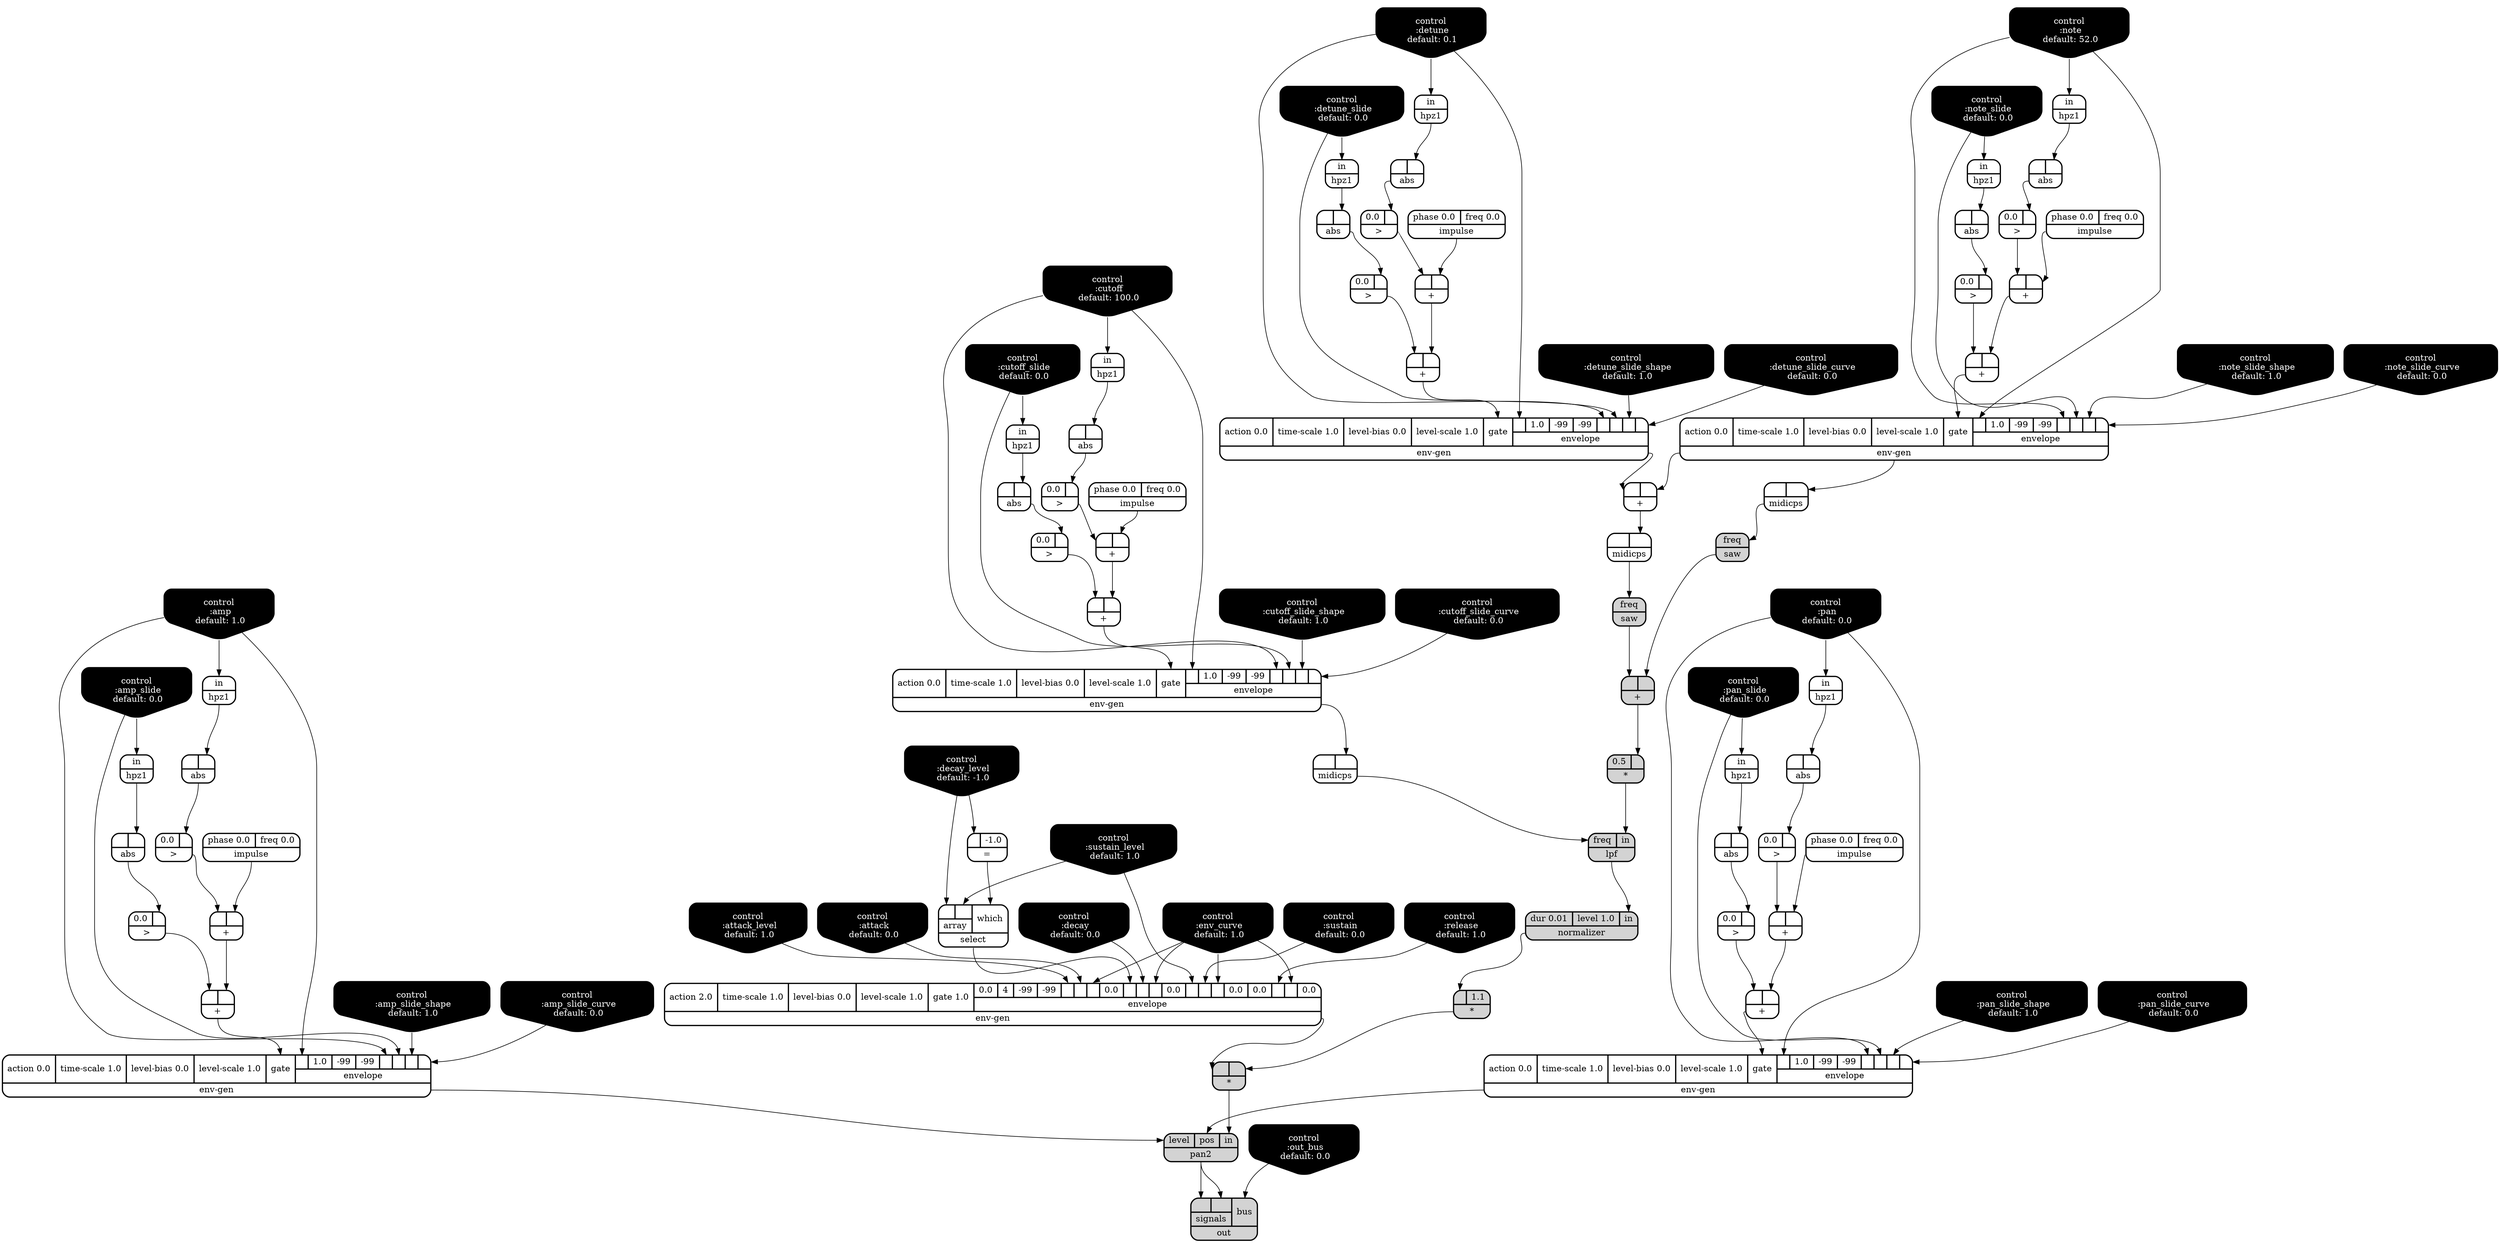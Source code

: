 digraph synthdef {
70 [label = "{{ <b> 0.5|<a> } |<__UG_NAME__>* }" style="filled, bold, rounded"  shape=record rankdir=LR];
82 [label = "{{ <b> |<a> 1.1} |<__UG_NAME__>* }" style="filled, bold, rounded"  shape=record rankdir=LR];
85 [label = "{{ <b> |<a> } |<__UG_NAME__>* }" style="filled, bold, rounded"  shape=record rankdir=LR];
36 [label = "{{ <b> |<a> } |<__UG_NAME__>+ }" style="bold, rounded" shape=record rankdir=LR];
40 [label = "{{ <b> |<a> } |<__UG_NAME__>+ }" style="bold, rounded" shape=record rankdir=LR];
44 [label = "{{ <b> |<a> } |<__UG_NAME__>+ }" style="bold, rounded" shape=record rankdir=LR];
50 [label = "{{ <b> |<a> } |<__UG_NAME__>+ }" style="bold, rounded" shape=record rankdir=LR];
54 [label = "{{ <b> |<a> } |<__UG_NAME__>+ }" style="bold, rounded" shape=record rankdir=LR];
60 [label = "{{ <b> |<a> } |<__UG_NAME__>+ }" style="bold, rounded" shape=record rankdir=LR];
64 [label = "{{ <b> |<a> } |<__UG_NAME__>+ }" style="bold, rounded" shape=record rankdir=LR];
66 [label = "{{ <b> |<a> } |<__UG_NAME__>+ }" style="bold, rounded" shape=record rankdir=LR];
69 [label = "{{ <b> |<a> } |<__UG_NAME__>+ }" style="filled, bold, rounded"  shape=record rankdir=LR];
74 [label = "{{ <b> |<a> } |<__UG_NAME__>+ }" style="bold, rounded" shape=record rankdir=LR];
88 [label = "{{ <b> |<a> } |<__UG_NAME__>+ }" style="bold, rounded" shape=record rankdir=LR];
91 [label = "{{ <b> |<a> } |<__UG_NAME__>+ }" style="bold, rounded" shape=record rankdir=LR];
45 [label = "{{ <b> |<a> -1.0} |<__UG_NAME__>= }" style="bold, rounded" shape=record rankdir=LR];
35 [label = "{{ <b> 0.0|<a> } |<__UG_NAME__>\> }" style="bold, rounded" shape=record rankdir=LR];
39 [label = "{{ <b> 0.0|<a> } |<__UG_NAME__>\> }" style="bold, rounded" shape=record rankdir=LR];
43 [label = "{{ <b> 0.0|<a> } |<__UG_NAME__>\> }" style="bold, rounded" shape=record rankdir=LR];
49 [label = "{{ <b> 0.0|<a> } |<__UG_NAME__>\> }" style="bold, rounded" shape=record rankdir=LR];
53 [label = "{{ <b> 0.0|<a> } |<__UG_NAME__>\> }" style="bold, rounded" shape=record rankdir=LR];
59 [label = "{{ <b> 0.0|<a> } |<__UG_NAME__>\> }" style="bold, rounded" shape=record rankdir=LR];
63 [label = "{{ <b> 0.0|<a> } |<__UG_NAME__>\> }" style="bold, rounded" shape=record rankdir=LR];
73 [label = "{{ <b> 0.0|<a> } |<__UG_NAME__>\> }" style="bold, rounded" shape=record rankdir=LR];
86 [label = "{{ <b> 0.0|<a> } |<__UG_NAME__>\> }" style="bold, rounded" shape=record rankdir=LR];
90 [label = "{{ <b> 0.0|<a> } |<__UG_NAME__>\> }" style="bold, rounded" shape=record rankdir=LR];
30 [label = "{{ <b> |<a> } |<__UG_NAME__>abs }" style="bold, rounded" shape=record rankdir=LR];
34 [label = "{{ <b> |<a> } |<__UG_NAME__>abs }" style="bold, rounded" shape=record rankdir=LR];
38 [label = "{{ <b> |<a> } |<__UG_NAME__>abs }" style="bold, rounded" shape=record rankdir=LR];
42 [label = "{{ <b> |<a> } |<__UG_NAME__>abs }" style="bold, rounded" shape=record rankdir=LR];
48 [label = "{{ <b> |<a> } |<__UG_NAME__>abs }" style="bold, rounded" shape=record rankdir=LR];
52 [label = "{{ <b> |<a> } |<__UG_NAME__>abs }" style="bold, rounded" shape=record rankdir=LR];
62 [label = "{{ <b> |<a> } |<__UG_NAME__>abs }" style="bold, rounded" shape=record rankdir=LR];
72 [label = "{{ <b> |<a> } |<__UG_NAME__>abs }" style="bold, rounded" shape=record rankdir=LR];
79 [label = "{{ <b> |<a> } |<__UG_NAME__>abs }" style="bold, rounded" shape=record rankdir=LR];
89 [label = "{{ <b> |<a> } |<__UG_NAME__>abs }" style="bold, rounded" shape=record rankdir=LR];
0 [label = "control
 :note
 default: 52.0" shape=invhouse style="rounded, filled, bold" fillcolor=black fontcolor=white ]; 
1 [label = "control
 :note_slide
 default: 0.0" shape=invhouse style="rounded, filled, bold" fillcolor=black fontcolor=white ]; 
2 [label = "control
 :note_slide_shape
 default: 1.0" shape=invhouse style="rounded, filled, bold" fillcolor=black fontcolor=white ]; 
3 [label = "control
 :note_slide_curve
 default: 0.0" shape=invhouse style="rounded, filled, bold" fillcolor=black fontcolor=white ]; 
4 [label = "control
 :amp
 default: 1.0" shape=invhouse style="rounded, filled, bold" fillcolor=black fontcolor=white ]; 
5 [label = "control
 :amp_slide
 default: 0.0" shape=invhouse style="rounded, filled, bold" fillcolor=black fontcolor=white ]; 
6 [label = "control
 :amp_slide_shape
 default: 1.0" shape=invhouse style="rounded, filled, bold" fillcolor=black fontcolor=white ]; 
7 [label = "control
 :amp_slide_curve
 default: 0.0" shape=invhouse style="rounded, filled, bold" fillcolor=black fontcolor=white ]; 
8 [label = "control
 :pan
 default: 0.0" shape=invhouse style="rounded, filled, bold" fillcolor=black fontcolor=white ]; 
9 [label = "control
 :pan_slide
 default: 0.0" shape=invhouse style="rounded, filled, bold" fillcolor=black fontcolor=white ]; 
10 [label = "control
 :pan_slide_shape
 default: 1.0" shape=invhouse style="rounded, filled, bold" fillcolor=black fontcolor=white ]; 
11 [label = "control
 :pan_slide_curve
 default: 0.0" shape=invhouse style="rounded, filled, bold" fillcolor=black fontcolor=white ]; 
12 [label = "control
 :attack
 default: 0.0" shape=invhouse style="rounded, filled, bold" fillcolor=black fontcolor=white ]; 
13 [label = "control
 :decay
 default: 0.0" shape=invhouse style="rounded, filled, bold" fillcolor=black fontcolor=white ]; 
14 [label = "control
 :sustain
 default: 0.0" shape=invhouse style="rounded, filled, bold" fillcolor=black fontcolor=white ]; 
15 [label = "control
 :release
 default: 1.0" shape=invhouse style="rounded, filled, bold" fillcolor=black fontcolor=white ]; 
16 [label = "control
 :attack_level
 default: 1.0" shape=invhouse style="rounded, filled, bold" fillcolor=black fontcolor=white ]; 
17 [label = "control
 :decay_level
 default: -1.0" shape=invhouse style="rounded, filled, bold" fillcolor=black fontcolor=white ]; 
18 [label = "control
 :sustain_level
 default: 1.0" shape=invhouse style="rounded, filled, bold" fillcolor=black fontcolor=white ]; 
19 [label = "control
 :env_curve
 default: 1.0" shape=invhouse style="rounded, filled, bold" fillcolor=black fontcolor=white ]; 
20 [label = "control
 :cutoff
 default: 100.0" shape=invhouse style="rounded, filled, bold" fillcolor=black fontcolor=white ]; 
21 [label = "control
 :cutoff_slide
 default: 0.0" shape=invhouse style="rounded, filled, bold" fillcolor=black fontcolor=white ]; 
22 [label = "control
 :cutoff_slide_shape
 default: 1.0" shape=invhouse style="rounded, filled, bold" fillcolor=black fontcolor=white ]; 
23 [label = "control
 :cutoff_slide_curve
 default: 0.0" shape=invhouse style="rounded, filled, bold" fillcolor=black fontcolor=white ]; 
24 [label = "control
 :detune
 default: 0.1" shape=invhouse style="rounded, filled, bold" fillcolor=black fontcolor=white ]; 
25 [label = "control
 :detune_slide
 default: 0.0" shape=invhouse style="rounded, filled, bold" fillcolor=black fontcolor=white ]; 
26 [label = "control
 :detune_slide_shape
 default: 1.0" shape=invhouse style="rounded, filled, bold" fillcolor=black fontcolor=white ]; 
27 [label = "control
 :detune_slide_curve
 default: 0.0" shape=invhouse style="rounded, filled, bold" fillcolor=black fontcolor=white ]; 
28 [label = "control
 :out_bus
 default: 0.0" shape=invhouse style="rounded, filled, bold" fillcolor=black fontcolor=white ]; 
55 [label = "{{ <action> action 0.0|<time____scale> time-scale 1.0|<level____bias> level-bias 0.0|<level____scale> level-scale 1.0|<gate> gate|{{<envelope___control___0>|1.0|-99|-99|<envelope___control___4>|<envelope___control___5>|<envelope___control___6>|<envelope___control___7>}|envelope}} |<__UG_NAME__>env-gen }" style="bold, rounded" shape=record rankdir=LR];
65 [label = "{{ <action> action 0.0|<time____scale> time-scale 1.0|<level____bias> level-bias 0.0|<level____scale> level-scale 1.0|<gate> gate|{{<envelope___control___0>|1.0|-99|-99|<envelope___control___4>|<envelope___control___5>|<envelope___control___6>|<envelope___control___7>}|envelope}} |<__UG_NAME__>env-gen }" style="bold, rounded" shape=record rankdir=LR];
75 [label = "{{ <action> action 0.0|<time____scale> time-scale 1.0|<level____bias> level-bias 0.0|<level____scale> level-scale 1.0|<gate> gate|{{<envelope___control___0>|1.0|-99|-99|<envelope___control___4>|<envelope___control___5>|<envelope___control___6>|<envelope___control___7>}|envelope}} |<__UG_NAME__>env-gen }" style="bold, rounded" shape=record rankdir=LR];
84 [label = "{{ <action> action 2.0|<time____scale> time-scale 1.0|<level____bias> level-bias 0.0|<level____scale> level-scale 1.0|<gate> gate 1.0|{{0.0|4|-99|-99|<envelope___control___4>|<envelope___control___5>|<envelope___control___6>|0.0|<envelope___select___8>|<envelope___control___9>|<envelope___control___10>|0.0|<envelope___control___12>|<envelope___control___13>|<envelope___control___14>|0.0|0.0|<envelope___control___17>|<envelope___control___18>|0.0}|envelope}} |<__UG_NAME__>env-gen }" style="bold, rounded" shape=record rankdir=LR];
92 [label = "{{ <action> action 0.0|<time____scale> time-scale 1.0|<level____bias> level-bias 0.0|<level____scale> level-scale 1.0|<gate> gate|{{<envelope___control___0>|1.0|-99|-99|<envelope___control___4>|<envelope___control___5>|<envelope___control___6>|<envelope___control___7>}|envelope}} |<__UG_NAME__>env-gen }" style="bold, rounded" shape=record rankdir=LR];
93 [label = "{{ <action> action 0.0|<time____scale> time-scale 1.0|<level____bias> level-bias 0.0|<level____scale> level-scale 1.0|<gate> gate|{{<envelope___control___0>|1.0|-99|-99|<envelope___control___4>|<envelope___control___5>|<envelope___control___6>|<envelope___control___7>}|envelope}} |<__UG_NAME__>env-gen }" style="bold, rounded" shape=record rankdir=LR];
29 [label = "{{ <in> in} |<__UG_NAME__>hpz1 }" style="bold, rounded" shape=record rankdir=LR];
31 [label = "{{ <in> in} |<__UG_NAME__>hpz1 }" style="bold, rounded" shape=record rankdir=LR];
33 [label = "{{ <in> in} |<__UG_NAME__>hpz1 }" style="bold, rounded" shape=record rankdir=LR];
41 [label = "{{ <in> in} |<__UG_NAME__>hpz1 }" style="bold, rounded" shape=record rankdir=LR];
47 [label = "{{ <in> in} |<__UG_NAME__>hpz1 }" style="bold, rounded" shape=record rankdir=LR];
51 [label = "{{ <in> in} |<__UG_NAME__>hpz1 }" style="bold, rounded" shape=record rankdir=LR];
61 [label = "{{ <in> in} |<__UG_NAME__>hpz1 }" style="bold, rounded" shape=record rankdir=LR];
71 [label = "{{ <in> in} |<__UG_NAME__>hpz1 }" style="bold, rounded" shape=record rankdir=LR];
78 [label = "{{ <in> in} |<__UG_NAME__>hpz1 }" style="bold, rounded" shape=record rankdir=LR];
80 [label = "{{ <in> in} |<__UG_NAME__>hpz1 }" style="bold, rounded" shape=record rankdir=LR];
32 [label = "{{ <phase> phase 0.0|<freq> freq 0.0} |<__UG_NAME__>impulse }" style="bold, rounded" shape=record rankdir=LR];
37 [label = "{{ <phase> phase 0.0|<freq> freq 0.0} |<__UG_NAME__>impulse }" style="bold, rounded" shape=record rankdir=LR];
46 [label = "{{ <phase> phase 0.0|<freq> freq 0.0} |<__UG_NAME__>impulse }" style="bold, rounded" shape=record rankdir=LR];
58 [label = "{{ <phase> phase 0.0|<freq> freq 0.0} |<__UG_NAME__>impulse }" style="bold, rounded" shape=record rankdir=LR];
87 [label = "{{ <phase> phase 0.0|<freq> freq 0.0} |<__UG_NAME__>impulse }" style="bold, rounded" shape=record rankdir=LR];
77 [label = "{{ <freq> freq|<in> in} |<__UG_NAME__>lpf }" style="filled, bold, rounded"  shape=record rankdir=LR];
56 [label = "{{ <b> |<a> } |<__UG_NAME__>midicps }" style="bold, rounded" shape=record rankdir=LR];
67 [label = "{{ <b> |<a> } |<__UG_NAME__>midicps }" style="bold, rounded" shape=record rankdir=LR];
76 [label = "{{ <b> |<a> } |<__UG_NAME__>midicps }" style="bold, rounded" shape=record rankdir=LR];
81 [label = "{{ <dur> dur 0.01|<level> level 1.0|<in> in} |<__UG_NAME__>normalizer }" style="filled, bold, rounded"  shape=record rankdir=LR];
95 [label = "{{ {{<signals___pan2___0>|<signals___pan2___1>}|signals}|<bus> bus} |<__UG_NAME__>out }" style="filled, bold, rounded"  shape=record rankdir=LR];
94 [label = "{{ <level> level|<pos> pos|<in> in} |<__UG_NAME__>pan2 }" style="filled, bold, rounded"  shape=record rankdir=LR];
57 [label = "{{ <freq> freq} |<__UG_NAME__>saw }" style="filled, bold, rounded"  shape=record rankdir=LR];
68 [label = "{{ <freq> freq} |<__UG_NAME__>saw }" style="filled, bold, rounded"  shape=record rankdir=LR];
83 [label = "{{ {{<array___control___0>|<array___control___1>}|array}|<which> which} |<__UG_NAME__>select }" style="bold, rounded" shape=record rankdir=LR];

69:__UG_NAME__ -> 70:a ;
81:__UG_NAME__ -> 82:b ;
82:__UG_NAME__ -> 85:a ;
84:__UG_NAME__ -> 85:b ;
32:__UG_NAME__ -> 36:a ;
35:__UG_NAME__ -> 36:b ;
37:__UG_NAME__ -> 40:a ;
39:__UG_NAME__ -> 40:b ;
40:__UG_NAME__ -> 44:a ;
43:__UG_NAME__ -> 44:b ;
46:__UG_NAME__ -> 50:a ;
49:__UG_NAME__ -> 50:b ;
50:__UG_NAME__ -> 54:a ;
53:__UG_NAME__ -> 54:b ;
58:__UG_NAME__ -> 60:a ;
59:__UG_NAME__ -> 60:b ;
60:__UG_NAME__ -> 64:a ;
63:__UG_NAME__ -> 64:b ;
55:__UG_NAME__ -> 66:a ;
65:__UG_NAME__ -> 66:b ;
57:__UG_NAME__ -> 69:a ;
68:__UG_NAME__ -> 69:b ;
36:__UG_NAME__ -> 74:a ;
73:__UG_NAME__ -> 74:b ;
87:__UG_NAME__ -> 88:a ;
86:__UG_NAME__ -> 88:b ;
88:__UG_NAME__ -> 91:a ;
90:__UG_NAME__ -> 91:b ;
17:__UG_NAME__ -> 45:b ;
34:__UG_NAME__ -> 35:a ;
38:__UG_NAME__ -> 39:a ;
42:__UG_NAME__ -> 43:a ;
48:__UG_NAME__ -> 49:a ;
52:__UG_NAME__ -> 53:a ;
30:__UG_NAME__ -> 59:a ;
62:__UG_NAME__ -> 63:a ;
72:__UG_NAME__ -> 73:a ;
79:__UG_NAME__ -> 86:a ;
89:__UG_NAME__ -> 90:a ;
29:__UG_NAME__ -> 30:a ;
33:__UG_NAME__ -> 34:a ;
31:__UG_NAME__ -> 38:a ;
41:__UG_NAME__ -> 42:a ;
47:__UG_NAME__ -> 48:a ;
51:__UG_NAME__ -> 52:a ;
61:__UG_NAME__ -> 62:a ;
71:__UG_NAME__ -> 72:a ;
78:__UG_NAME__ -> 79:a ;
80:__UG_NAME__ -> 89:a ;
0:__UG_NAME__ -> 55:envelope___control___0 ;
0:__UG_NAME__ -> 55:envelope___control___4 ;
1:__UG_NAME__ -> 55:envelope___control___5 ;
2:__UG_NAME__ -> 55:envelope___control___6 ;
3:__UG_NAME__ -> 55:envelope___control___7 ;
54:__UG_NAME__ -> 55:gate ;
24:__UG_NAME__ -> 65:envelope___control___0 ;
24:__UG_NAME__ -> 65:envelope___control___4 ;
25:__UG_NAME__ -> 65:envelope___control___5 ;
26:__UG_NAME__ -> 65:envelope___control___6 ;
27:__UG_NAME__ -> 65:envelope___control___7 ;
64:__UG_NAME__ -> 65:gate ;
20:__UG_NAME__ -> 75:envelope___control___0 ;
20:__UG_NAME__ -> 75:envelope___control___4 ;
21:__UG_NAME__ -> 75:envelope___control___5 ;
22:__UG_NAME__ -> 75:envelope___control___6 ;
23:__UG_NAME__ -> 75:envelope___control___7 ;
74:__UG_NAME__ -> 75:gate ;
16:__UG_NAME__ -> 84:envelope___control___4 ;
12:__UG_NAME__ -> 84:envelope___control___5 ;
19:__UG_NAME__ -> 84:envelope___control___6 ;
83:__UG_NAME__ -> 84:envelope___select___8 ;
13:__UG_NAME__ -> 84:envelope___control___9 ;
19:__UG_NAME__ -> 84:envelope___control___10 ;
18:__UG_NAME__ -> 84:envelope___control___12 ;
14:__UG_NAME__ -> 84:envelope___control___13 ;
19:__UG_NAME__ -> 84:envelope___control___14 ;
15:__UG_NAME__ -> 84:envelope___control___17 ;
19:__UG_NAME__ -> 84:envelope___control___18 ;
8:__UG_NAME__ -> 92:envelope___control___0 ;
8:__UG_NAME__ -> 92:envelope___control___4 ;
9:__UG_NAME__ -> 92:envelope___control___5 ;
10:__UG_NAME__ -> 92:envelope___control___6 ;
11:__UG_NAME__ -> 92:envelope___control___7 ;
44:__UG_NAME__ -> 92:gate ;
4:__UG_NAME__ -> 93:envelope___control___0 ;
4:__UG_NAME__ -> 93:envelope___control___4 ;
5:__UG_NAME__ -> 93:envelope___control___5 ;
6:__UG_NAME__ -> 93:envelope___control___6 ;
7:__UG_NAME__ -> 93:envelope___control___7 ;
91:__UG_NAME__ -> 93:gate ;
24:__UG_NAME__ -> 29:in ;
8:__UG_NAME__ -> 31:in ;
20:__UG_NAME__ -> 33:in ;
9:__UG_NAME__ -> 41:in ;
0:__UG_NAME__ -> 47:in ;
1:__UG_NAME__ -> 51:in ;
25:__UG_NAME__ -> 61:in ;
21:__UG_NAME__ -> 71:in ;
4:__UG_NAME__ -> 78:in ;
5:__UG_NAME__ -> 80:in ;
70:__UG_NAME__ -> 77:in ;
76:__UG_NAME__ -> 77:freq ;
55:__UG_NAME__ -> 56:a ;
66:__UG_NAME__ -> 67:a ;
75:__UG_NAME__ -> 76:a ;
77:__UG_NAME__ -> 81:in ;
28:__UG_NAME__ -> 95:bus ;
94:__UG_NAME__ -> 95:signals___pan2___0 ;
94:__UG_NAME__ -> 95:signals___pan2___1 ;
85:__UG_NAME__ -> 94:in ;
92:__UG_NAME__ -> 94:pos ;
93:__UG_NAME__ -> 94:level ;
56:__UG_NAME__ -> 57:freq ;
67:__UG_NAME__ -> 68:freq ;
45:__UG_NAME__ -> 83:which ;
17:__UG_NAME__ -> 83:array___control___0 ;
18:__UG_NAME__ -> 83:array___control___1 ;

}